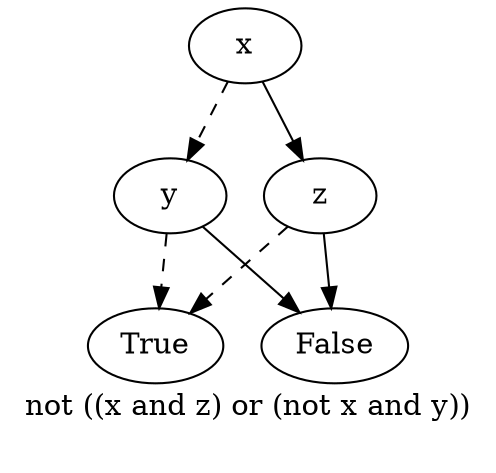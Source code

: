 digraph{
label="not ((x and z) or (not x and y))\n\n"
2746076250352[label=x]2746076254992[label="y
"]
2746076250352 -> 2746076254992[style=dashed label="" fontcolor = gray]
2746076251792[label="True
"]
2746076254992 -> 2746076251792[style=dashed label="" fontcolor = gray]
2746076256272[label="False
"]
2746076254992 -> 2746076256272 [label="" fontcolor = gray]
2746076256592[label="z
"]
2746076250352 -> 2746076256592 [label="" fontcolor = gray]
2746076251792[label="True
"]
2746076256592 -> 2746076251792[style=dashed label="" fontcolor = gray]
2746076256272[label="False
"]
2746076256592 -> 2746076256272 [label="" fontcolor = gray]
}